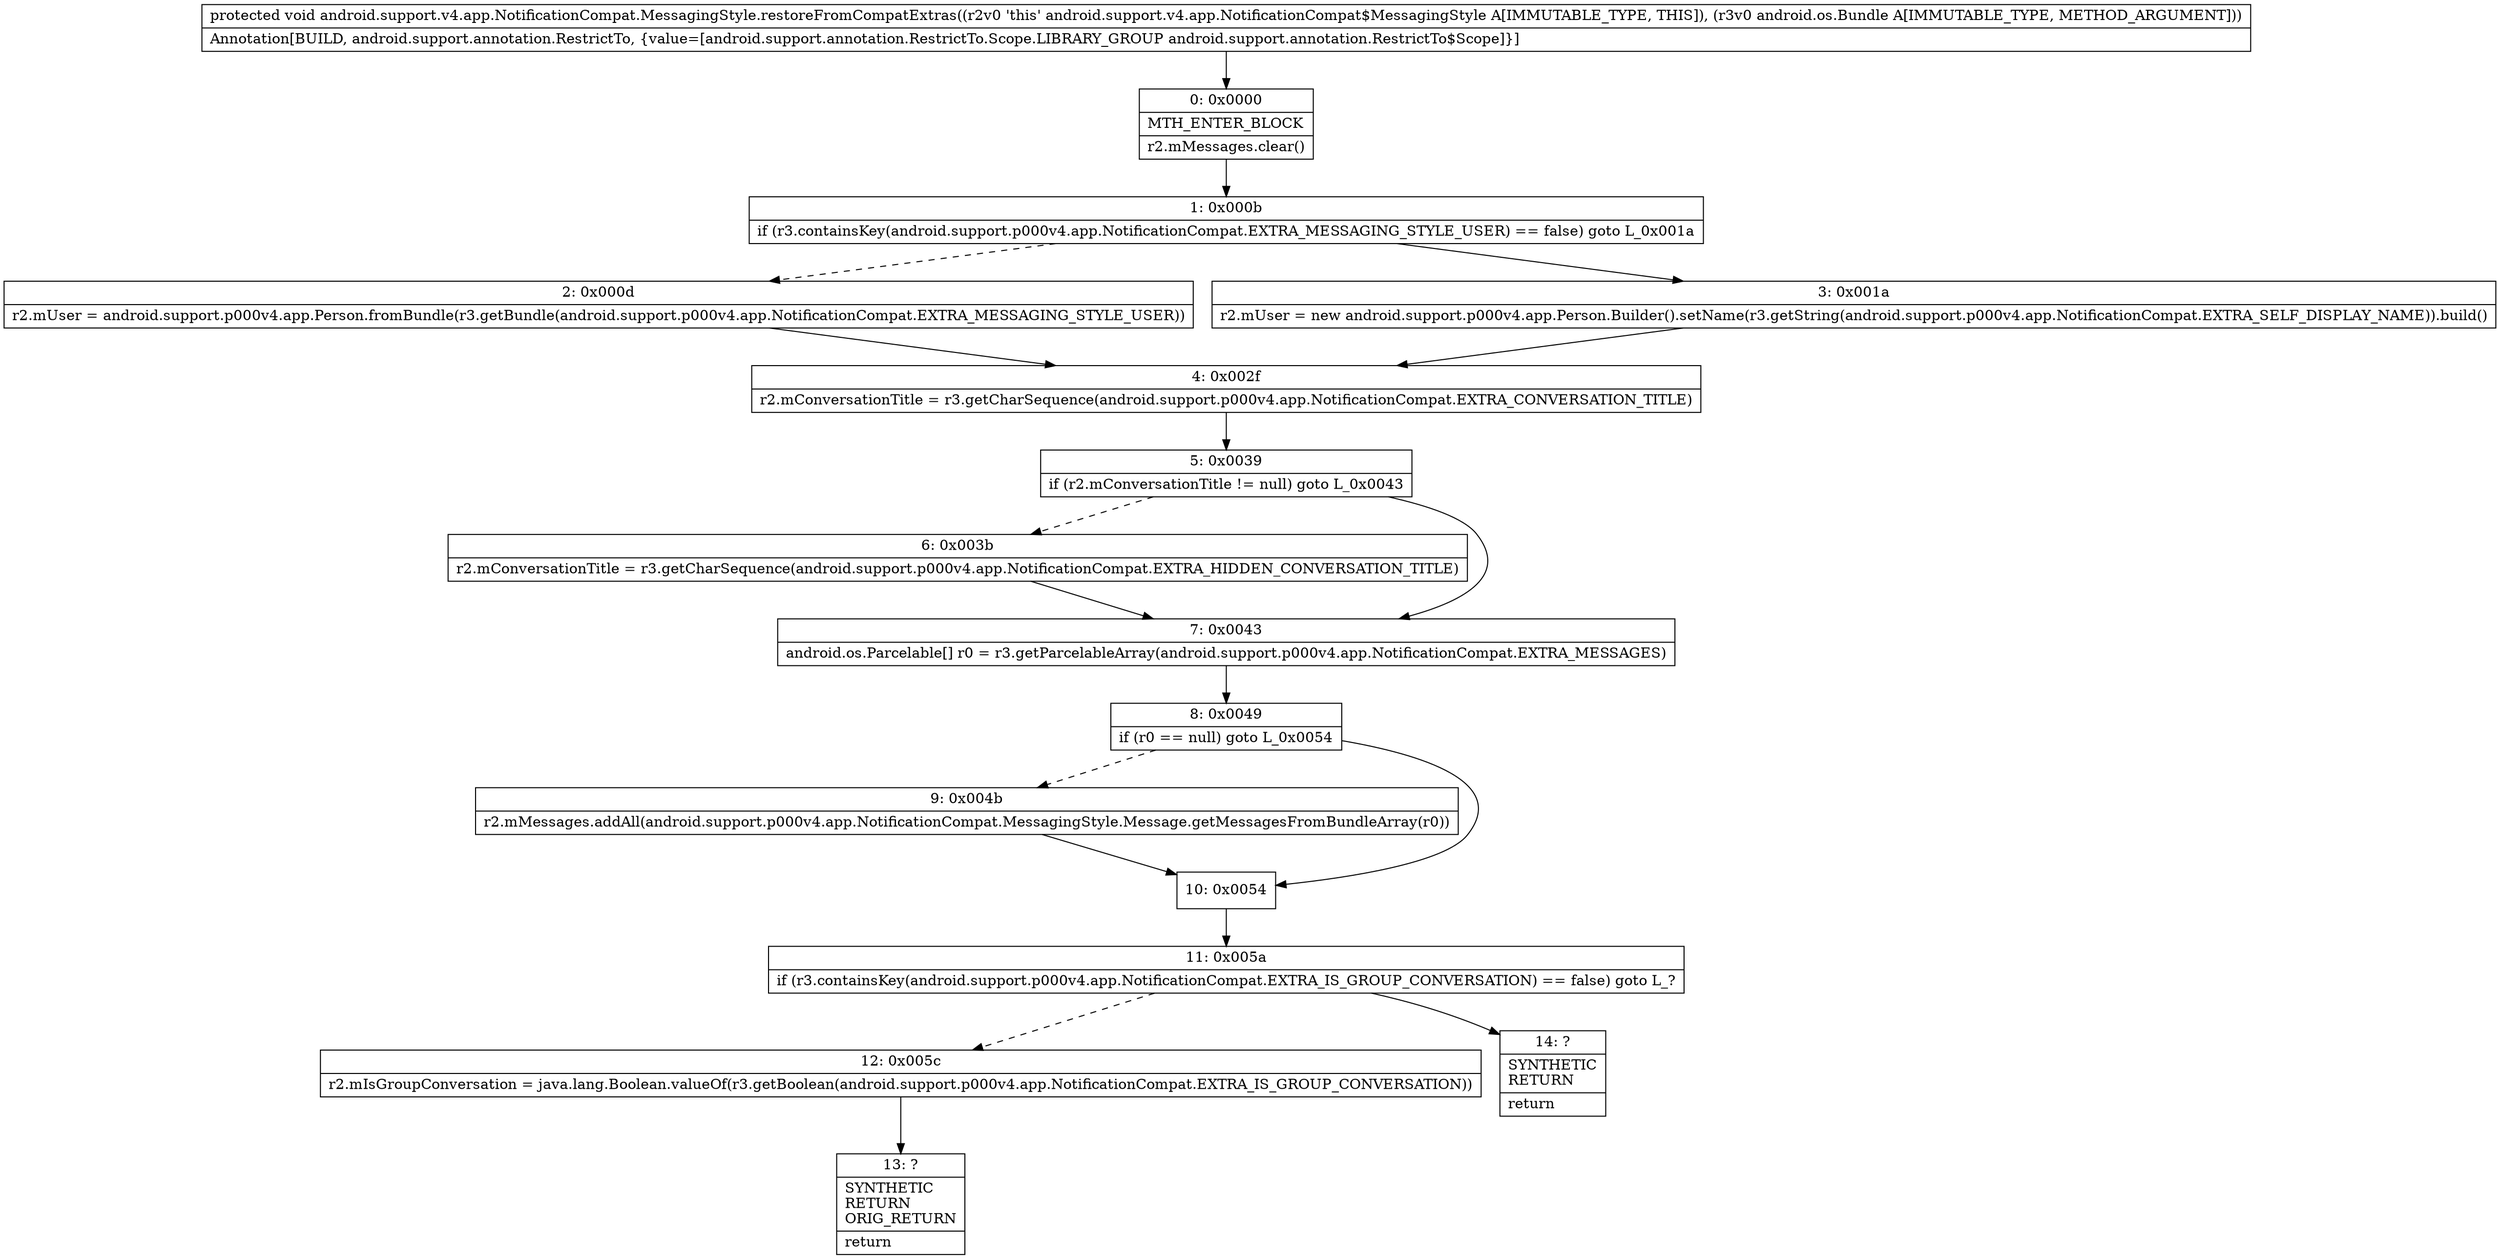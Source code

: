 digraph "CFG forandroid.support.v4.app.NotificationCompat.MessagingStyle.restoreFromCompatExtras(Landroid\/os\/Bundle;)V" {
Node_0 [shape=record,label="{0\:\ 0x0000|MTH_ENTER_BLOCK\l|r2.mMessages.clear()\l}"];
Node_1 [shape=record,label="{1\:\ 0x000b|if (r3.containsKey(android.support.p000v4.app.NotificationCompat.EXTRA_MESSAGING_STYLE_USER) == false) goto L_0x001a\l}"];
Node_2 [shape=record,label="{2\:\ 0x000d|r2.mUser = android.support.p000v4.app.Person.fromBundle(r3.getBundle(android.support.p000v4.app.NotificationCompat.EXTRA_MESSAGING_STYLE_USER))\l}"];
Node_3 [shape=record,label="{3\:\ 0x001a|r2.mUser = new android.support.p000v4.app.Person.Builder().setName(r3.getString(android.support.p000v4.app.NotificationCompat.EXTRA_SELF_DISPLAY_NAME)).build()\l}"];
Node_4 [shape=record,label="{4\:\ 0x002f|r2.mConversationTitle = r3.getCharSequence(android.support.p000v4.app.NotificationCompat.EXTRA_CONVERSATION_TITLE)\l}"];
Node_5 [shape=record,label="{5\:\ 0x0039|if (r2.mConversationTitle != null) goto L_0x0043\l}"];
Node_6 [shape=record,label="{6\:\ 0x003b|r2.mConversationTitle = r3.getCharSequence(android.support.p000v4.app.NotificationCompat.EXTRA_HIDDEN_CONVERSATION_TITLE)\l}"];
Node_7 [shape=record,label="{7\:\ 0x0043|android.os.Parcelable[] r0 = r3.getParcelableArray(android.support.p000v4.app.NotificationCompat.EXTRA_MESSAGES)\l}"];
Node_8 [shape=record,label="{8\:\ 0x0049|if (r0 == null) goto L_0x0054\l}"];
Node_9 [shape=record,label="{9\:\ 0x004b|r2.mMessages.addAll(android.support.p000v4.app.NotificationCompat.MessagingStyle.Message.getMessagesFromBundleArray(r0))\l}"];
Node_10 [shape=record,label="{10\:\ 0x0054}"];
Node_11 [shape=record,label="{11\:\ 0x005a|if (r3.containsKey(android.support.p000v4.app.NotificationCompat.EXTRA_IS_GROUP_CONVERSATION) == false) goto L_?\l}"];
Node_12 [shape=record,label="{12\:\ 0x005c|r2.mIsGroupConversation = java.lang.Boolean.valueOf(r3.getBoolean(android.support.p000v4.app.NotificationCompat.EXTRA_IS_GROUP_CONVERSATION))\l}"];
Node_13 [shape=record,label="{13\:\ ?|SYNTHETIC\lRETURN\lORIG_RETURN\l|return\l}"];
Node_14 [shape=record,label="{14\:\ ?|SYNTHETIC\lRETURN\l|return\l}"];
MethodNode[shape=record,label="{protected void android.support.v4.app.NotificationCompat.MessagingStyle.restoreFromCompatExtras((r2v0 'this' android.support.v4.app.NotificationCompat$MessagingStyle A[IMMUTABLE_TYPE, THIS]), (r3v0 android.os.Bundle A[IMMUTABLE_TYPE, METHOD_ARGUMENT]))  | Annotation[BUILD, android.support.annotation.RestrictTo, \{value=[android.support.annotation.RestrictTo.Scope.LIBRARY_GROUP android.support.annotation.RestrictTo$Scope]\}]\l}"];
MethodNode -> Node_0;
Node_0 -> Node_1;
Node_1 -> Node_2[style=dashed];
Node_1 -> Node_3;
Node_2 -> Node_4;
Node_3 -> Node_4;
Node_4 -> Node_5;
Node_5 -> Node_6[style=dashed];
Node_5 -> Node_7;
Node_6 -> Node_7;
Node_7 -> Node_8;
Node_8 -> Node_9[style=dashed];
Node_8 -> Node_10;
Node_9 -> Node_10;
Node_10 -> Node_11;
Node_11 -> Node_12[style=dashed];
Node_11 -> Node_14;
Node_12 -> Node_13;
}


